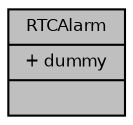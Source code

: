 digraph "RTCAlarm"
{
  bgcolor="transparent";
  edge [fontname="Helvetica",fontsize="8",labelfontname="Helvetica",labelfontsize="8"];
  node [fontname="Helvetica",fontsize="8",shape=record];
  Node1 [label="{RTCAlarm\n|+ dummy\l|}",height=0.2,width=0.4,color="black", fillcolor="grey75", style="filled", fontcolor="black"];
}
